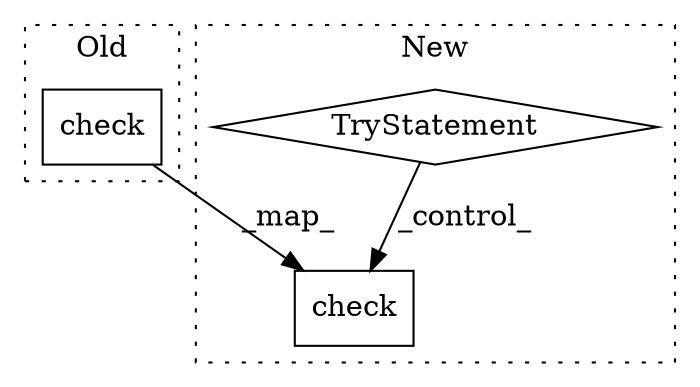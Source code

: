 digraph G {
subgraph cluster0 {
1 [label="check" a="32" s="10896" l="7" shape="box"];
label = "Old";
style="dotted";
}
subgraph cluster1 {
2 [label="check" a="32" s="11195" l="7" shape="box"];
3 [label="TryStatement" a="54" s="11105" l="4" shape="diamond"];
label = "New";
style="dotted";
}
1 -> 2 [label="_map_"];
3 -> 2 [label="_control_"];
}